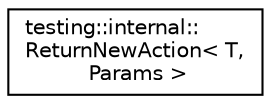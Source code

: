 digraph "Graphical Class Hierarchy"
{
 // INTERACTIVE_SVG=YES
 // LATEX_PDF_SIZE
  edge [fontname="Helvetica",fontsize="10",labelfontname="Helvetica",labelfontsize="10"];
  node [fontname="Helvetica",fontsize="10",shape=record];
  rankdir="LR";
  Node0 [label="testing::internal::\lReturnNewAction\< T,\l Params \>",height=0.2,width=0.4,color="black", fillcolor="white", style="filled",URL="$d5/ddd/structtesting_1_1internal_1_1_return_new_action.html",tooltip=" "];
}
